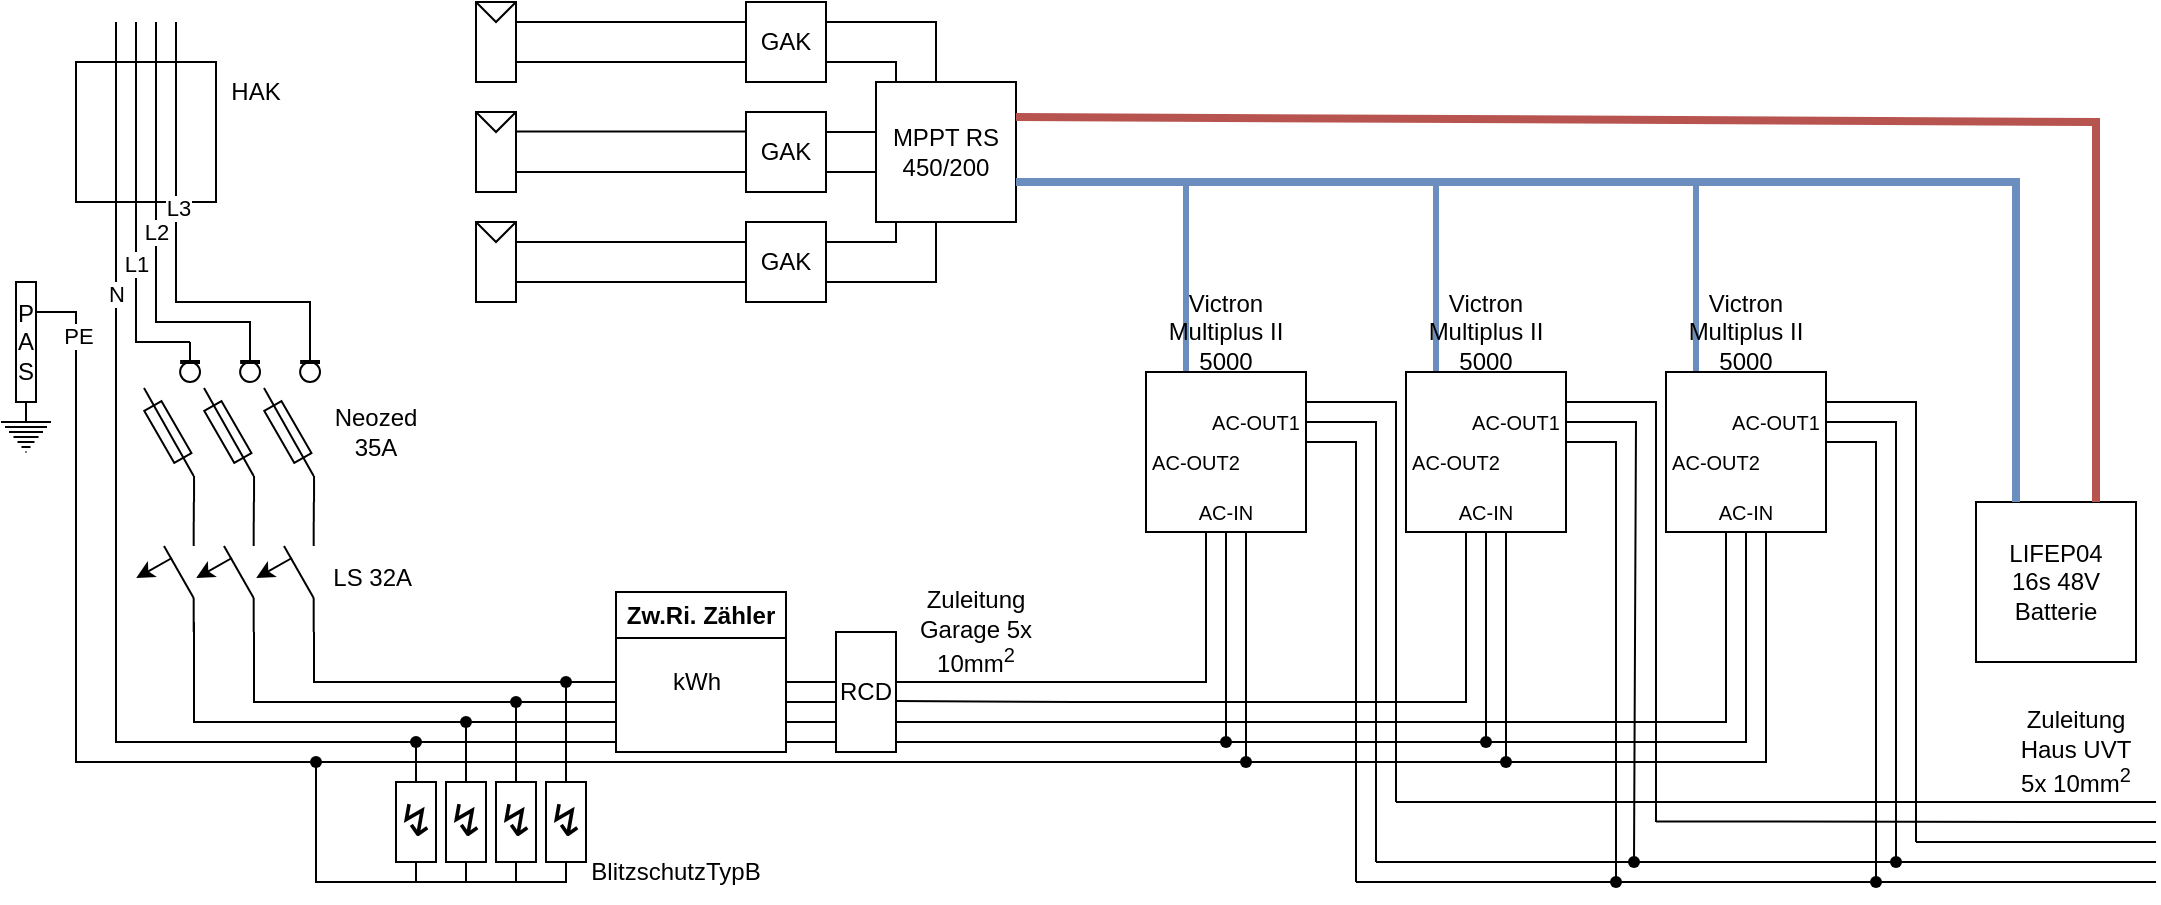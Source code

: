 <mxfile version="21.0.6" type="github">
  <diagram name="Page-1" id="16e2658f-23c8-b752-8be9-c03fbebb8bbe">
    <mxGraphModel dx="717" dy="385" grid="1" gridSize="10" guides="1" tooltips="1" connect="1" arrows="1" fold="1" page="1" pageScale="1" pageWidth="1169" pageHeight="827" background="none" math="0" shadow="0">
      <root>
        <mxCell id="0" />
        <mxCell id="1" parent="0" />
        <mxCell id="QuTBvmIOIHdLfjQirwNA-1" value="" style="whiteSpace=wrap;html=1;aspect=fixed;" vertex="1" parent="1">
          <mxGeometry x="40" y="40" width="70" height="70" as="geometry" />
        </mxCell>
        <mxCell id="QuTBvmIOIHdLfjQirwNA-2" value="" style="endArrow=none;html=1;rounded=0;" edge="1" parent="1">
          <mxGeometry width="50" height="50" relative="1" as="geometry">
            <mxPoint x="60" y="180" as="sourcePoint" />
            <mxPoint x="60" y="20" as="targetPoint" />
          </mxGeometry>
        </mxCell>
        <mxCell id="QuTBvmIOIHdLfjQirwNA-69" value="N" style="edgeLabel;html=1;align=center;verticalAlign=middle;resizable=0;points=[];" vertex="1" connectable="0" parent="QuTBvmIOIHdLfjQirwNA-2">
          <mxGeometry x="-0.696" relative="1" as="geometry">
            <mxPoint as="offset" />
          </mxGeometry>
        </mxCell>
        <mxCell id="QuTBvmIOIHdLfjQirwNA-3" value="" style="endArrow=none;html=1;rounded=0;" edge="1" parent="1">
          <mxGeometry width="50" height="50" relative="1" as="geometry">
            <mxPoint x="70" y="150" as="sourcePoint" />
            <mxPoint x="70" y="20" as="targetPoint" />
          </mxGeometry>
        </mxCell>
        <mxCell id="QuTBvmIOIHdLfjQirwNA-64" value="L1&lt;br&gt;" style="edgeLabel;html=1;align=center;verticalAlign=middle;resizable=0;points=[];" vertex="1" connectable="0" parent="QuTBvmIOIHdLfjQirwNA-3">
          <mxGeometry x="-0.851" relative="1" as="geometry">
            <mxPoint as="offset" />
          </mxGeometry>
        </mxCell>
        <mxCell id="QuTBvmIOIHdLfjQirwNA-4" value="" style="endArrow=none;html=1;rounded=0;" edge="1" parent="1">
          <mxGeometry width="50" height="50" relative="1" as="geometry">
            <mxPoint x="80" y="150" as="sourcePoint" />
            <mxPoint x="80" y="20" as="targetPoint" />
          </mxGeometry>
        </mxCell>
        <mxCell id="QuTBvmIOIHdLfjQirwNA-68" value="L2" style="edgeLabel;html=1;align=center;verticalAlign=middle;resizable=0;points=[];" vertex="1" connectable="0" parent="QuTBvmIOIHdLfjQirwNA-4">
          <mxGeometry x="-0.605" relative="1" as="geometry">
            <mxPoint as="offset" />
          </mxGeometry>
        </mxCell>
        <mxCell id="QuTBvmIOIHdLfjQirwNA-5" value="" style="endArrow=none;html=1;rounded=0;" edge="1" parent="1">
          <mxGeometry width="50" height="50" relative="1" as="geometry">
            <mxPoint x="90" y="150" as="sourcePoint" />
            <mxPoint x="90" y="20" as="targetPoint" />
          </mxGeometry>
        </mxCell>
        <mxCell id="QuTBvmIOIHdLfjQirwNA-67" value="L3" style="edgeLabel;html=1;align=center;verticalAlign=middle;resizable=0;points=[];" vertex="1" connectable="0" parent="QuTBvmIOIHdLfjQirwNA-5">
          <mxGeometry x="-0.426" y="-1" relative="1" as="geometry">
            <mxPoint as="offset" />
          </mxGeometry>
        </mxCell>
        <mxCell id="QuTBvmIOIHdLfjQirwNA-7" value="HAK" style="text;html=1;strokeColor=none;fillColor=none;align=center;verticalAlign=middle;whiteSpace=wrap;rounded=0;" vertex="1" parent="1">
          <mxGeometry x="100" y="40" width="60" height="30" as="geometry" />
        </mxCell>
        <mxCell id="QuTBvmIOIHdLfjQirwNA-46" value="" style="endArrow=none;html=1;rounded=0;" edge="1" parent="1">
          <mxGeometry width="50" height="50" relative="1" as="geometry">
            <mxPoint x="97" y="180" as="sourcePoint" />
            <mxPoint x="70" y="150" as="targetPoint" />
            <Array as="points">
              <mxPoint x="70" y="180" />
            </Array>
          </mxGeometry>
        </mxCell>
        <mxCell id="QuTBvmIOIHdLfjQirwNA-47" value="" style="endArrow=none;html=1;rounded=0;" edge="1" parent="1">
          <mxGeometry width="50" height="50" relative="1" as="geometry">
            <mxPoint x="127" y="180" as="sourcePoint" />
            <mxPoint x="80" y="150" as="targetPoint" />
            <Array as="points">
              <mxPoint x="127" y="170" />
              <mxPoint x="80" y="170" />
            </Array>
          </mxGeometry>
        </mxCell>
        <mxCell id="QuTBvmIOIHdLfjQirwNA-48" value="" style="endArrow=none;html=1;rounded=0;" edge="1" parent="1">
          <mxGeometry width="50" height="50" relative="1" as="geometry">
            <mxPoint x="157" y="190" as="sourcePoint" />
            <mxPoint x="90" y="150" as="targetPoint" />
            <Array as="points">
              <mxPoint x="157" y="160" />
              <mxPoint x="90" y="160" />
            </Array>
          </mxGeometry>
        </mxCell>
        <mxCell id="QuTBvmIOIHdLfjQirwNA-32" value="" style="endArrow=none;html=1;rounded=0;" edge="1" parent="1">
          <mxGeometry width="50" height="50" relative="1" as="geometry">
            <mxPoint x="127" y="180" as="sourcePoint" />
            <mxPoint x="127" y="190" as="targetPoint" />
          </mxGeometry>
        </mxCell>
        <mxCell id="QuTBvmIOIHdLfjQirwNA-22" value="" style="endArrow=none;html=1;rounded=0;" edge="1" parent="1">
          <mxGeometry width="50" height="50" relative="1" as="geometry">
            <mxPoint x="97" y="180" as="sourcePoint" />
            <mxPoint x="97" y="190" as="targetPoint" />
          </mxGeometry>
        </mxCell>
        <mxCell id="QuTBvmIOIHdLfjQirwNA-50" value="" style="group" vertex="1" connectable="0" parent="1">
          <mxGeometry x="74" y="190" width="28" height="70" as="geometry" />
        </mxCell>
        <mxCell id="QuTBvmIOIHdLfjQirwNA-20" value="" style="verticalLabelPosition=bottom;shadow=0;dashed=0;align=center;html=1;verticalAlign=top;strokeWidth=1;shape=ellipse;perimeter=ellipsePerimeter;container=0;" vertex="1" parent="QuTBvmIOIHdLfjQirwNA-50">
          <mxGeometry x="18.06" width="9.94" height="10" as="geometry" />
        </mxCell>
        <mxCell id="QuTBvmIOIHdLfjQirwNA-21" value="" style="endArrow=none;html=1;rounded=0;strokeWidth=2;" edge="1" parent="QuTBvmIOIHdLfjQirwNA-50">
          <mxGeometry width="50" height="50" relative="1" as="geometry">
            <mxPoint x="18.06" as="sourcePoint" />
            <mxPoint x="28" as="targetPoint" />
          </mxGeometry>
        </mxCell>
        <mxCell id="QuTBvmIOIHdLfjQirwNA-18" value="" style="endArrow=none;html=1;rounded=0;" edge="1" parent="QuTBvmIOIHdLfjQirwNA-50">
          <mxGeometry width="50" height="50" relative="1" as="geometry">
            <mxPoint x="25.018" y="70" as="sourcePoint" />
            <mxPoint x="25.018" y="57" as="targetPoint" />
          </mxGeometry>
        </mxCell>
        <mxCell id="QuTBvmIOIHdLfjQirwNA-11" value="" style="rounded=0;whiteSpace=wrap;html=1;container=0;rotation=-30;" vertex="1" parent="QuTBvmIOIHdLfjQirwNA-50">
          <mxGeometry x="6.958" y="20" width="9.94" height="30" as="geometry" />
        </mxCell>
        <mxCell id="QuTBvmIOIHdLfjQirwNA-16" value="" style="endArrow=none;html=1;rounded=0;" edge="1" parent="QuTBvmIOIHdLfjQirwNA-50">
          <mxGeometry width="50" height="50" relative="1" as="geometry">
            <mxPoint x="24.849" y="57" as="sourcePoint" />
            <mxPoint y="13" as="targetPoint" />
          </mxGeometry>
        </mxCell>
        <mxCell id="QuTBvmIOIHdLfjQirwNA-51" value="" style="group" vertex="1" connectable="0" parent="1">
          <mxGeometry x="104" y="190" width="28" height="70" as="geometry" />
        </mxCell>
        <mxCell id="QuTBvmIOIHdLfjQirwNA-52" value="" style="verticalLabelPosition=bottom;shadow=0;dashed=0;align=center;html=1;verticalAlign=top;strokeWidth=1;shape=ellipse;perimeter=ellipsePerimeter;container=0;" vertex="1" parent="QuTBvmIOIHdLfjQirwNA-51">
          <mxGeometry x="18.06" width="9.94" height="10" as="geometry" />
        </mxCell>
        <mxCell id="QuTBvmIOIHdLfjQirwNA-53" value="" style="endArrow=none;html=1;rounded=0;strokeWidth=2;" edge="1" parent="QuTBvmIOIHdLfjQirwNA-51">
          <mxGeometry width="50" height="50" relative="1" as="geometry">
            <mxPoint x="18.06" as="sourcePoint" />
            <mxPoint x="28" as="targetPoint" />
          </mxGeometry>
        </mxCell>
        <mxCell id="QuTBvmIOIHdLfjQirwNA-54" value="" style="endArrow=none;html=1;rounded=0;" edge="1" parent="QuTBvmIOIHdLfjQirwNA-51">
          <mxGeometry width="50" height="50" relative="1" as="geometry">
            <mxPoint x="25.018" y="70" as="sourcePoint" />
            <mxPoint x="25.018" y="57" as="targetPoint" />
          </mxGeometry>
        </mxCell>
        <mxCell id="QuTBvmIOIHdLfjQirwNA-55" value="" style="rounded=0;whiteSpace=wrap;html=1;container=0;rotation=-30;" vertex="1" parent="QuTBvmIOIHdLfjQirwNA-51">
          <mxGeometry x="6.958" y="20" width="9.94" height="30" as="geometry" />
        </mxCell>
        <mxCell id="QuTBvmIOIHdLfjQirwNA-56" value="" style="endArrow=none;html=1;rounded=0;" edge="1" parent="QuTBvmIOIHdLfjQirwNA-51">
          <mxGeometry width="50" height="50" relative="1" as="geometry">
            <mxPoint x="24.849" y="57" as="sourcePoint" />
            <mxPoint y="13" as="targetPoint" />
          </mxGeometry>
        </mxCell>
        <mxCell id="QuTBvmIOIHdLfjQirwNA-57" value="" style="group" vertex="1" connectable="0" parent="1">
          <mxGeometry x="134" y="190" width="28" height="70" as="geometry" />
        </mxCell>
        <mxCell id="QuTBvmIOIHdLfjQirwNA-58" value="" style="verticalLabelPosition=bottom;shadow=0;dashed=0;align=center;html=1;verticalAlign=top;strokeWidth=1;shape=ellipse;perimeter=ellipsePerimeter;container=0;" vertex="1" parent="QuTBvmIOIHdLfjQirwNA-57">
          <mxGeometry x="18.06" width="9.94" height="10" as="geometry" />
        </mxCell>
        <mxCell id="QuTBvmIOIHdLfjQirwNA-59" value="" style="endArrow=none;html=1;rounded=0;strokeWidth=2;" edge="1" parent="QuTBvmIOIHdLfjQirwNA-57">
          <mxGeometry width="50" height="50" relative="1" as="geometry">
            <mxPoint x="18.06" as="sourcePoint" />
            <mxPoint x="28" as="targetPoint" />
          </mxGeometry>
        </mxCell>
        <mxCell id="QuTBvmIOIHdLfjQirwNA-60" value="" style="endArrow=none;html=1;rounded=0;" edge="1" parent="QuTBvmIOIHdLfjQirwNA-57">
          <mxGeometry width="50" height="50" relative="1" as="geometry">
            <mxPoint x="25.018" y="70" as="sourcePoint" />
            <mxPoint x="25.018" y="57" as="targetPoint" />
          </mxGeometry>
        </mxCell>
        <mxCell id="QuTBvmIOIHdLfjQirwNA-61" value="" style="rounded=0;whiteSpace=wrap;html=1;container=0;rotation=-30;" vertex="1" parent="QuTBvmIOIHdLfjQirwNA-57">
          <mxGeometry x="6.958" y="20" width="9.94" height="30" as="geometry" />
        </mxCell>
        <mxCell id="QuTBvmIOIHdLfjQirwNA-62" value="" style="endArrow=none;html=1;rounded=0;" edge="1" parent="QuTBvmIOIHdLfjQirwNA-57">
          <mxGeometry width="50" height="50" relative="1" as="geometry">
            <mxPoint x="24.849" y="57" as="sourcePoint" />
            <mxPoint y="13" as="targetPoint" />
          </mxGeometry>
        </mxCell>
        <mxCell id="QuTBvmIOIHdLfjQirwNA-63" value="Neozed 35A" style="text;html=1;strokeColor=none;fillColor=none;align=center;verticalAlign=middle;whiteSpace=wrap;rounded=0;" vertex="1" parent="1">
          <mxGeometry x="160" y="210" width="60" height="30" as="geometry" />
        </mxCell>
        <mxCell id="QuTBvmIOIHdLfjQirwNA-75" value="" style="group" vertex="1" connectable="0" parent="1">
          <mxGeometry x="67" y="270" width="32" height="55" as="geometry" />
        </mxCell>
        <mxCell id="QuTBvmIOIHdLfjQirwNA-72" value="" style="group;rotation=-30;" vertex="1" connectable="0" parent="QuTBvmIOIHdLfjQirwNA-75">
          <mxGeometry x="6.099" y="15" width="25.742" height="30" as="geometry" />
        </mxCell>
        <mxCell id="QuTBvmIOIHdLfjQirwNA-137" value="" style="group" vertex="1" connectable="0" parent="QuTBvmIOIHdLfjQirwNA-72">
          <mxGeometry x="-2.97" y="-3" width="28.712" height="26" as="geometry" />
        </mxCell>
        <mxCell id="QuTBvmIOIHdLfjQirwNA-70" value="" style="endArrow=none;html=1;rounded=0;" edge="1" parent="QuTBvmIOIHdLfjQirwNA-137">
          <mxGeometry width="50" height="50" relative="1" as="geometry">
            <mxPoint x="28.712" y="26" as="sourcePoint" />
            <mxPoint x="13.861" as="targetPoint" />
          </mxGeometry>
        </mxCell>
        <mxCell id="QuTBvmIOIHdLfjQirwNA-71" value="" style="endArrow=classic;html=1;rounded=0;" edge="1" parent="QuTBvmIOIHdLfjQirwNA-137">
          <mxGeometry width="50" height="50" relative="1" as="geometry">
            <mxPoint x="17.822" y="6" as="sourcePoint" />
            <mxPoint y="16" as="targetPoint" />
          </mxGeometry>
        </mxCell>
        <mxCell id="QuTBvmIOIHdLfjQirwNA-73" value="" style="endArrow=none;html=1;rounded=0;" edge="1" parent="QuTBvmIOIHdLfjQirwNA-75">
          <mxGeometry width="50" height="50" relative="1" as="geometry">
            <mxPoint x="31.841" y="38" as="sourcePoint" />
            <mxPoint x="31.841" y="55" as="targetPoint" />
          </mxGeometry>
        </mxCell>
        <mxCell id="QuTBvmIOIHdLfjQirwNA-74" value="" style="endArrow=none;html=1;rounded=0;" edge="1" parent="QuTBvmIOIHdLfjQirwNA-75">
          <mxGeometry width="50" height="50" relative="1" as="geometry">
            <mxPoint x="31.841" y="12" as="sourcePoint" />
            <mxPoint x="31.841" as="targetPoint" />
          </mxGeometry>
        </mxCell>
        <mxCell id="QuTBvmIOIHdLfjQirwNA-76" value="" style="endArrow=none;html=1;rounded=0;" edge="1" parent="1">
          <mxGeometry width="50" height="50" relative="1" as="geometry">
            <mxPoint x="98.9" y="270" as="sourcePoint" />
            <mxPoint x="98.9" y="260" as="targetPoint" />
          </mxGeometry>
        </mxCell>
        <mxCell id="QuTBvmIOIHdLfjQirwNA-77" value="" style="group" vertex="1" connectable="0" parent="1">
          <mxGeometry x="97" y="270" width="32" height="55" as="geometry" />
        </mxCell>
        <mxCell id="QuTBvmIOIHdLfjQirwNA-78" value="" style="group;rotation=-30;" vertex="1" connectable="0" parent="QuTBvmIOIHdLfjQirwNA-77">
          <mxGeometry x="6.099" y="15" width="19.802" height="30" as="geometry" />
        </mxCell>
        <mxCell id="QuTBvmIOIHdLfjQirwNA-79" value="" style="endArrow=none;html=1;rounded=0;" edge="1" parent="QuTBvmIOIHdLfjQirwNA-78">
          <mxGeometry width="50" height="50" relative="1" as="geometry">
            <mxPoint x="25.742" y="23" as="sourcePoint" />
            <mxPoint x="10.891" y="-3" as="targetPoint" />
          </mxGeometry>
        </mxCell>
        <mxCell id="QuTBvmIOIHdLfjQirwNA-80" value="" style="endArrow=classic;html=1;rounded=0;" edge="1" parent="QuTBvmIOIHdLfjQirwNA-78">
          <mxGeometry width="50" height="50" relative="1" as="geometry">
            <mxPoint x="14.851" y="3" as="sourcePoint" />
            <mxPoint x="-2.97" y="13" as="targetPoint" />
          </mxGeometry>
        </mxCell>
        <mxCell id="QuTBvmIOIHdLfjQirwNA-81" value="" style="endArrow=none;html=1;rounded=0;" edge="1" parent="QuTBvmIOIHdLfjQirwNA-77">
          <mxGeometry width="50" height="50" relative="1" as="geometry">
            <mxPoint x="31.841" y="38" as="sourcePoint" />
            <mxPoint x="31.841" y="55" as="targetPoint" />
          </mxGeometry>
        </mxCell>
        <mxCell id="QuTBvmIOIHdLfjQirwNA-82" value="" style="endArrow=none;html=1;rounded=0;" edge="1" parent="QuTBvmIOIHdLfjQirwNA-77">
          <mxGeometry width="50" height="50" relative="1" as="geometry">
            <mxPoint x="31.841" y="12" as="sourcePoint" />
            <mxPoint x="31.841" as="targetPoint" />
          </mxGeometry>
        </mxCell>
        <mxCell id="QuTBvmIOIHdLfjQirwNA-89" value="" style="endArrow=none;html=1;rounded=0;" edge="1" parent="1">
          <mxGeometry width="50" height="50" relative="1" as="geometry">
            <mxPoint x="158.9" y="270" as="sourcePoint" />
            <mxPoint x="158.9" y="260" as="targetPoint" />
          </mxGeometry>
        </mxCell>
        <mxCell id="QuTBvmIOIHdLfjQirwNA-90" value="" style="endArrow=none;html=1;rounded=0;" edge="1" parent="1">
          <mxGeometry width="50" height="50" relative="1" as="geometry">
            <mxPoint x="128.9" y="270" as="sourcePoint" />
            <mxPoint x="128.9" y="260" as="targetPoint" />
          </mxGeometry>
        </mxCell>
        <mxCell id="QuTBvmIOIHdLfjQirwNA-91" value="" style="endArrow=none;html=1;rounded=0;" edge="1" parent="1">
          <mxGeometry width="50" height="50" relative="1" as="geometry">
            <mxPoint x="60" y="320" as="sourcePoint" />
            <mxPoint x="60" y="180" as="targetPoint" />
          </mxGeometry>
        </mxCell>
        <mxCell id="QuTBvmIOIHdLfjQirwNA-92" value="P A S" style="rounded=0;whiteSpace=wrap;html=1;" vertex="1" parent="1">
          <mxGeometry x="10" y="150" width="10" height="60" as="geometry" />
        </mxCell>
        <mxCell id="QuTBvmIOIHdLfjQirwNA-97" value="" style="pointerEvents=1;verticalLabelPosition=bottom;shadow=0;dashed=0;align=center;html=1;verticalAlign=top;shape=mxgraph.electrical.signal_sources.protective_earth;" vertex="1" parent="1">
          <mxGeometry x="2.5" y="215" width="25" height="20" as="geometry" />
        </mxCell>
        <mxCell id="QuTBvmIOIHdLfjQirwNA-98" value="" style="endArrow=none;html=1;rounded=0;exitX=0.5;exitY=0;exitDx=0;exitDy=0;exitPerimeter=0;entryX=0.5;entryY=1;entryDx=0;entryDy=0;" edge="1" parent="1" source="QuTBvmIOIHdLfjQirwNA-97" target="QuTBvmIOIHdLfjQirwNA-92">
          <mxGeometry width="50" height="50" relative="1" as="geometry">
            <mxPoint x="160" y="240" as="sourcePoint" />
            <mxPoint x="210" y="190" as="targetPoint" />
          </mxGeometry>
        </mxCell>
        <mxCell id="QuTBvmIOIHdLfjQirwNA-99" value="" style="endArrow=none;html=1;rounded=0;entryX=1;entryY=0.25;entryDx=0;entryDy=0;" edge="1" parent="1" target="QuTBvmIOIHdLfjQirwNA-92">
          <mxGeometry width="50" height="50" relative="1" as="geometry">
            <mxPoint x="40" y="320" as="sourcePoint" />
            <mxPoint x="210" y="190" as="targetPoint" />
            <Array as="points">
              <mxPoint x="40" y="165" />
            </Array>
          </mxGeometry>
        </mxCell>
        <mxCell id="QuTBvmIOIHdLfjQirwNA-100" value="PE" style="edgeLabel;html=1;align=center;verticalAlign=middle;resizable=0;points=[];" vertex="1" connectable="0" parent="QuTBvmIOIHdLfjQirwNA-99">
          <mxGeometry x="0.642" y="-1" relative="1" as="geometry">
            <mxPoint as="offset" />
          </mxGeometry>
        </mxCell>
        <mxCell id="QuTBvmIOIHdLfjQirwNA-101" value="" style="endArrow=none;html=1;rounded=0;" edge="1" parent="1">
          <mxGeometry width="50" height="50" relative="1" as="geometry">
            <mxPoint x="200" y="350" as="sourcePoint" />
            <mxPoint x="159" y="325" as="targetPoint" />
            <Array as="points">
              <mxPoint x="159" y="350" />
            </Array>
          </mxGeometry>
        </mxCell>
        <mxCell id="QuTBvmIOIHdLfjQirwNA-102" value="" style="endArrow=none;html=1;rounded=0;" edge="1" parent="1">
          <mxGeometry width="50" height="50" relative="1" as="geometry">
            <mxPoint x="200" y="360" as="sourcePoint" />
            <mxPoint x="129" y="325" as="targetPoint" />
            <Array as="points">
              <mxPoint x="129" y="360" />
            </Array>
          </mxGeometry>
        </mxCell>
        <mxCell id="QuTBvmIOIHdLfjQirwNA-103" value="" style="endArrow=none;html=1;rounded=0;" edge="1" parent="1">
          <mxGeometry width="50" height="50" relative="1" as="geometry">
            <mxPoint x="200" y="370" as="sourcePoint" />
            <mxPoint x="99" y="320" as="targetPoint" />
            <Array as="points">
              <mxPoint x="99" y="370" />
            </Array>
          </mxGeometry>
        </mxCell>
        <mxCell id="QuTBvmIOIHdLfjQirwNA-104" value="" style="endArrow=none;html=1;rounded=0;" edge="1" parent="1">
          <mxGeometry width="50" height="50" relative="1" as="geometry">
            <mxPoint x="200" y="380" as="sourcePoint" />
            <mxPoint x="60" y="320" as="targetPoint" />
            <Array as="points">
              <mxPoint x="60" y="380" />
            </Array>
          </mxGeometry>
        </mxCell>
        <mxCell id="QuTBvmIOIHdLfjQirwNA-105" value="" style="endArrow=none;html=1;rounded=0;" edge="1" parent="1">
          <mxGeometry width="50" height="50" relative="1" as="geometry">
            <mxPoint x="540" y="390" as="sourcePoint" />
            <mxPoint x="40" y="320" as="targetPoint" />
            <Array as="points">
              <mxPoint x="40" y="390" />
            </Array>
          </mxGeometry>
        </mxCell>
        <mxCell id="QuTBvmIOIHdLfjQirwNA-106" value="&lt;font style=&quot;font-size: 22px;&quot;&gt;↯&lt;/font&gt;" style="rounded=0;whiteSpace=wrap;html=1;" vertex="1" parent="1">
          <mxGeometry x="200" y="400" width="20" height="40" as="geometry" />
        </mxCell>
        <mxCell id="QuTBvmIOIHdLfjQirwNA-107" value="&lt;font style=&quot;font-size: 22px;&quot;&gt;↯&lt;/font&gt;" style="rounded=0;whiteSpace=wrap;html=1;" vertex="1" parent="1">
          <mxGeometry x="225" y="400" width="20" height="40" as="geometry" />
        </mxCell>
        <mxCell id="QuTBvmIOIHdLfjQirwNA-108" value="&lt;font style=&quot;font-size: 22px;&quot;&gt;↯&lt;/font&gt;" style="rounded=0;whiteSpace=wrap;html=1;" vertex="1" parent="1">
          <mxGeometry x="250" y="400" width="20" height="40" as="geometry" />
        </mxCell>
        <mxCell id="QuTBvmIOIHdLfjQirwNA-109" value="&lt;font style=&quot;font-size: 22px;&quot;&gt;↯&lt;/font&gt;" style="rounded=0;whiteSpace=wrap;html=1;" vertex="1" parent="1">
          <mxGeometry x="275" y="400" width="20" height="40" as="geometry" />
        </mxCell>
        <mxCell id="QuTBvmIOIHdLfjQirwNA-110" value="" style="endArrow=none;html=1;rounded=0;exitDx=0;exitDy=0;startArrow=none;" edge="1" parent="1" source="QuTBvmIOIHdLfjQirwNA-111">
          <mxGeometry width="50" height="50" relative="1" as="geometry">
            <mxPoint x="160" y="360" as="sourcePoint" />
            <mxPoint x="200" y="380" as="targetPoint" />
            <Array as="points" />
          </mxGeometry>
        </mxCell>
        <mxCell id="QuTBvmIOIHdLfjQirwNA-112" value="" style="endArrow=none;html=1;rounded=0;exitX=0.5;exitY=0;exitDx=0;exitDy=0;" edge="1" parent="1" source="QuTBvmIOIHdLfjQirwNA-106" target="QuTBvmIOIHdLfjQirwNA-111">
          <mxGeometry width="50" height="50" relative="1" as="geometry">
            <mxPoint x="210" y="400" as="sourcePoint" />
            <mxPoint x="200" y="380" as="targetPoint" />
            <Array as="points">
              <mxPoint x="210" y="380" />
            </Array>
          </mxGeometry>
        </mxCell>
        <mxCell id="QuTBvmIOIHdLfjQirwNA-111" value="" style="shape=waypoint;sketch=0;fillStyle=solid;size=6;pointerEvents=1;points=[];fillColor=none;resizable=0;rotatable=0;perimeter=centerPerimeter;snapToPoint=1;" vertex="1" parent="1">
          <mxGeometry x="200" y="370" width="20" height="20" as="geometry" />
        </mxCell>
        <mxCell id="QuTBvmIOIHdLfjQirwNA-113" value="" style="shape=waypoint;sketch=0;fillStyle=solid;size=6;pointerEvents=1;points=[];fillColor=none;resizable=0;rotatable=0;perimeter=centerPerimeter;snapToPoint=1;" vertex="1" parent="1">
          <mxGeometry x="225" y="360" width="20" height="20" as="geometry" />
        </mxCell>
        <mxCell id="QuTBvmIOIHdLfjQirwNA-114" value="" style="shape=waypoint;sketch=0;fillStyle=solid;size=6;pointerEvents=1;points=[];fillColor=none;resizable=0;rotatable=0;perimeter=centerPerimeter;snapToPoint=1;" vertex="1" parent="1">
          <mxGeometry x="250" y="350" width="20" height="20" as="geometry" />
        </mxCell>
        <mxCell id="QuTBvmIOIHdLfjQirwNA-115" value="" style="shape=waypoint;sketch=0;fillStyle=solid;size=6;pointerEvents=1;points=[];fillColor=none;resizable=0;rotatable=0;perimeter=centerPerimeter;snapToPoint=1;" vertex="1" parent="1">
          <mxGeometry x="275" y="340" width="20" height="20" as="geometry" />
        </mxCell>
        <mxCell id="QuTBvmIOIHdLfjQirwNA-116" value="" style="endArrow=none;html=1;rounded=0;entryX=0.25;entryY=0.5;entryDx=0;entryDy=0;entryPerimeter=0;" edge="1" parent="1" target="QuTBvmIOIHdLfjQirwNA-115">
          <mxGeometry width="50" height="50" relative="1" as="geometry">
            <mxPoint x="200" y="350" as="sourcePoint" />
            <mxPoint x="210" y="310" as="targetPoint" />
          </mxGeometry>
        </mxCell>
        <mxCell id="QuTBvmIOIHdLfjQirwNA-117" value="" style="endArrow=none;html=1;rounded=0;entryX=0.5;entryY=0;entryDx=0;entryDy=0;" edge="1" parent="1" source="QuTBvmIOIHdLfjQirwNA-115" target="QuTBvmIOIHdLfjQirwNA-109">
          <mxGeometry width="50" height="50" relative="1" as="geometry">
            <mxPoint x="160" y="360" as="sourcePoint" />
            <mxPoint x="210" y="310" as="targetPoint" />
          </mxGeometry>
        </mxCell>
        <mxCell id="QuTBvmIOIHdLfjQirwNA-118" value="" style="endArrow=none;html=1;rounded=0;entryX=0.5;entryY=0;entryDx=0;entryDy=0;" edge="1" parent="1" source="QuTBvmIOIHdLfjQirwNA-113" target="QuTBvmIOIHdLfjQirwNA-107">
          <mxGeometry width="50" height="50" relative="1" as="geometry">
            <mxPoint x="160" y="360" as="sourcePoint" />
            <mxPoint x="210" y="310" as="targetPoint" />
          </mxGeometry>
        </mxCell>
        <mxCell id="QuTBvmIOIHdLfjQirwNA-119" value="" style="endArrow=none;html=1;rounded=0;" edge="1" parent="1" target="QuTBvmIOIHdLfjQirwNA-113">
          <mxGeometry width="50" height="50" relative="1" as="geometry">
            <mxPoint x="200" y="370" as="sourcePoint" />
            <mxPoint x="210" y="310" as="targetPoint" />
          </mxGeometry>
        </mxCell>
        <mxCell id="QuTBvmIOIHdLfjQirwNA-120" value="" style="endArrow=none;html=1;rounded=0;" edge="1" parent="1" target="QuTBvmIOIHdLfjQirwNA-114">
          <mxGeometry width="50" height="50" relative="1" as="geometry">
            <mxPoint x="200" y="360" as="sourcePoint" />
            <mxPoint x="210" y="310" as="targetPoint" />
          </mxGeometry>
        </mxCell>
        <mxCell id="QuTBvmIOIHdLfjQirwNA-121" value="" style="endArrow=none;html=1;rounded=0;entryX=0.5;entryY=0;entryDx=0;entryDy=0;exitX=0.55;exitY=0.617;exitDx=0;exitDy=0;exitPerimeter=0;" edge="1" parent="1" source="QuTBvmIOIHdLfjQirwNA-114" target="QuTBvmIOIHdLfjQirwNA-108">
          <mxGeometry width="50" height="50" relative="1" as="geometry">
            <mxPoint x="160" y="360" as="sourcePoint" />
            <mxPoint x="210" y="310" as="targetPoint" />
          </mxGeometry>
        </mxCell>
        <mxCell id="QuTBvmIOIHdLfjQirwNA-122" value="" style="endArrow=none;html=1;rounded=0;entryX=0.5;entryY=1;entryDx=0;entryDy=0;startArrow=none;" edge="1" parent="1" source="QuTBvmIOIHdLfjQirwNA-132" target="QuTBvmIOIHdLfjQirwNA-109">
          <mxGeometry width="50" height="50" relative="1" as="geometry">
            <mxPoint x="160" y="390" as="sourcePoint" />
            <mxPoint x="160" y="450" as="targetPoint" />
            <Array as="points">
              <mxPoint x="160" y="450" />
              <mxPoint x="285" y="450" />
            </Array>
          </mxGeometry>
        </mxCell>
        <mxCell id="QuTBvmIOIHdLfjQirwNA-123" value="" style="endArrow=none;html=1;rounded=0;entryX=0.5;entryY=1;entryDx=0;entryDy=0;" edge="1" parent="1" target="QuTBvmIOIHdLfjQirwNA-108">
          <mxGeometry width="50" height="50" relative="1" as="geometry">
            <mxPoint x="260" y="450" as="sourcePoint" />
            <mxPoint x="210" y="360" as="targetPoint" />
          </mxGeometry>
        </mxCell>
        <mxCell id="QuTBvmIOIHdLfjQirwNA-124" value="" style="endArrow=none;html=1;rounded=0;entryX=0.5;entryY=1;entryDx=0;entryDy=0;" edge="1" parent="1" target="QuTBvmIOIHdLfjQirwNA-107">
          <mxGeometry width="50" height="50" relative="1" as="geometry">
            <mxPoint x="235" y="450" as="sourcePoint" />
            <mxPoint x="210" y="360" as="targetPoint" />
          </mxGeometry>
        </mxCell>
        <mxCell id="QuTBvmIOIHdLfjQirwNA-125" value="" style="endArrow=none;html=1;rounded=0;entryX=0.5;entryY=1;entryDx=0;entryDy=0;" edge="1" parent="1" target="QuTBvmIOIHdLfjQirwNA-106">
          <mxGeometry width="50" height="50" relative="1" as="geometry">
            <mxPoint x="210" y="450" as="sourcePoint" />
            <mxPoint x="210" y="360" as="targetPoint" />
          </mxGeometry>
        </mxCell>
        <mxCell id="QuTBvmIOIHdLfjQirwNA-127" value="Zw.Ri. Zähler" style="swimlane;whiteSpace=wrap;html=1;" vertex="1" parent="1">
          <mxGeometry x="310" y="305" width="85" height="80" as="geometry">
            <mxRectangle x="310" y="305" width="110" height="30" as="alternateBounds" />
          </mxGeometry>
        </mxCell>
        <mxCell id="QuTBvmIOIHdLfjQirwNA-128" value="" style="endArrow=none;html=1;rounded=0;" edge="1" parent="1">
          <mxGeometry width="50" height="50" relative="1" as="geometry">
            <mxPoint x="285" y="350" as="sourcePoint" />
            <mxPoint x="310" y="350" as="targetPoint" />
          </mxGeometry>
        </mxCell>
        <mxCell id="QuTBvmIOIHdLfjQirwNA-129" value="" style="endArrow=none;html=1;rounded=0;" edge="1" parent="1">
          <mxGeometry width="50" height="50" relative="1" as="geometry">
            <mxPoint x="310" y="360" as="sourcePoint" />
            <mxPoint x="260" y="360" as="targetPoint" />
          </mxGeometry>
        </mxCell>
        <mxCell id="QuTBvmIOIHdLfjQirwNA-130" value="" style="endArrow=none;html=1;rounded=0;" edge="1" parent="1" source="QuTBvmIOIHdLfjQirwNA-113">
          <mxGeometry width="50" height="50" relative="1" as="geometry">
            <mxPoint x="160" y="340" as="sourcePoint" />
            <mxPoint x="310" y="370" as="targetPoint" />
          </mxGeometry>
        </mxCell>
        <mxCell id="QuTBvmIOIHdLfjQirwNA-131" value="" style="endArrow=none;html=1;rounded=0;exitX=0.4;exitY=0.517;exitDx=0;exitDy=0;exitPerimeter=0;" edge="1" parent="1" source="QuTBvmIOIHdLfjQirwNA-111">
          <mxGeometry width="50" height="50" relative="1" as="geometry">
            <mxPoint x="160" y="350" as="sourcePoint" />
            <mxPoint x="310" y="380" as="targetPoint" />
          </mxGeometry>
        </mxCell>
        <mxCell id="QuTBvmIOIHdLfjQirwNA-133" value="" style="endArrow=none;html=1;rounded=0;entryDx=0;entryDy=0;" edge="1" parent="1" target="QuTBvmIOIHdLfjQirwNA-132">
          <mxGeometry width="50" height="50" relative="1" as="geometry">
            <mxPoint x="160" y="390" as="sourcePoint" />
            <mxPoint x="285" y="440" as="targetPoint" />
            <Array as="points" />
          </mxGeometry>
        </mxCell>
        <mxCell id="QuTBvmIOIHdLfjQirwNA-132" value="" style="shape=waypoint;sketch=0;fillStyle=solid;size=6;pointerEvents=1;points=[];fillColor=none;resizable=0;rotatable=0;perimeter=centerPerimeter;snapToPoint=1;" vertex="1" parent="1">
          <mxGeometry x="150" y="380" width="20" height="20" as="geometry" />
        </mxCell>
        <mxCell id="QuTBvmIOIHdLfjQirwNA-134" value="BlitzschutzTypB" style="text;html=1;strokeColor=none;fillColor=none;align=center;verticalAlign=middle;whiteSpace=wrap;rounded=0;" vertex="1" parent="1">
          <mxGeometry x="310" y="430" width="60" height="30" as="geometry" />
        </mxCell>
        <mxCell id="QuTBvmIOIHdLfjQirwNA-135" value="kWh" style="text;html=1;align=center;verticalAlign=middle;resizable=0;points=[];autosize=1;strokeColor=none;fillColor=none;" vertex="1" parent="1">
          <mxGeometry x="325" y="335" width="50" height="30" as="geometry" />
        </mxCell>
        <mxCell id="QuTBvmIOIHdLfjQirwNA-136" value="LS 32A&amp;nbsp;" style="text;html=1;strokeColor=none;fillColor=none;align=center;verticalAlign=middle;whiteSpace=wrap;rounded=0;" vertex="1" parent="1">
          <mxGeometry x="160" y="282.5" width="60" height="30" as="geometry" />
        </mxCell>
        <mxCell id="QuTBvmIOIHdLfjQirwNA-138" value="" style="group" vertex="1" connectable="0" parent="1">
          <mxGeometry x="127" y="270" width="32" height="55" as="geometry" />
        </mxCell>
        <mxCell id="QuTBvmIOIHdLfjQirwNA-139" value="" style="group;rotation=-30;" vertex="1" connectable="0" parent="QuTBvmIOIHdLfjQirwNA-138">
          <mxGeometry x="6.099" y="15" width="19.802" height="30" as="geometry" />
        </mxCell>
        <mxCell id="QuTBvmIOIHdLfjQirwNA-140" value="" style="endArrow=none;html=1;rounded=0;" edge="1" parent="QuTBvmIOIHdLfjQirwNA-139">
          <mxGeometry width="50" height="50" relative="1" as="geometry">
            <mxPoint x="25.742" y="23" as="sourcePoint" />
            <mxPoint x="10.891" y="-3" as="targetPoint" />
          </mxGeometry>
        </mxCell>
        <mxCell id="QuTBvmIOIHdLfjQirwNA-141" value="" style="endArrow=classic;html=1;rounded=0;" edge="1" parent="QuTBvmIOIHdLfjQirwNA-139">
          <mxGeometry width="50" height="50" relative="1" as="geometry">
            <mxPoint x="14.851" y="3" as="sourcePoint" />
            <mxPoint x="-2.97" y="13" as="targetPoint" />
          </mxGeometry>
        </mxCell>
        <mxCell id="QuTBvmIOIHdLfjQirwNA-142" value="" style="endArrow=none;html=1;rounded=0;" edge="1" parent="QuTBvmIOIHdLfjQirwNA-138">
          <mxGeometry width="50" height="50" relative="1" as="geometry">
            <mxPoint x="31.841" y="38" as="sourcePoint" />
            <mxPoint x="31.841" y="55" as="targetPoint" />
          </mxGeometry>
        </mxCell>
        <mxCell id="QuTBvmIOIHdLfjQirwNA-143" value="" style="endArrow=none;html=1;rounded=0;" edge="1" parent="QuTBvmIOIHdLfjQirwNA-138">
          <mxGeometry width="50" height="50" relative="1" as="geometry">
            <mxPoint x="31.841" y="12" as="sourcePoint" />
            <mxPoint x="31.841" as="targetPoint" />
          </mxGeometry>
        </mxCell>
        <mxCell id="QuTBvmIOIHdLfjQirwNA-145" value="RCD" style="rounded=0;whiteSpace=wrap;html=1;" vertex="1" parent="1">
          <mxGeometry x="420" y="325" width="30" height="60" as="geometry" />
        </mxCell>
        <mxCell id="QuTBvmIOIHdLfjQirwNA-147" value="" style="endArrow=none;html=1;rounded=0;" edge="1" parent="1">
          <mxGeometry width="50" height="50" relative="1" as="geometry">
            <mxPoint x="395" y="350" as="sourcePoint" />
            <mxPoint x="420" y="350" as="targetPoint" />
          </mxGeometry>
        </mxCell>
        <mxCell id="QuTBvmIOIHdLfjQirwNA-148" value="" style="endArrow=none;html=1;rounded=0;" edge="1" parent="1">
          <mxGeometry width="50" height="50" relative="1" as="geometry">
            <mxPoint x="395" y="360" as="sourcePoint" />
            <mxPoint x="420" y="360" as="targetPoint" />
          </mxGeometry>
        </mxCell>
        <mxCell id="QuTBvmIOIHdLfjQirwNA-149" value="" style="endArrow=none;html=1;rounded=0;" edge="1" parent="1">
          <mxGeometry width="50" height="50" relative="1" as="geometry">
            <mxPoint x="395" y="370" as="sourcePoint" />
            <mxPoint x="420" y="370" as="targetPoint" />
          </mxGeometry>
        </mxCell>
        <mxCell id="QuTBvmIOIHdLfjQirwNA-150" value="" style="endArrow=none;html=1;rounded=0;" edge="1" parent="1">
          <mxGeometry width="50" height="50" relative="1" as="geometry">
            <mxPoint x="395" y="380" as="sourcePoint" />
            <mxPoint x="420" y="380" as="targetPoint" />
          </mxGeometry>
        </mxCell>
        <mxCell id="QuTBvmIOIHdLfjQirwNA-152" value="" style="endArrow=none;html=1;rounded=0;" edge="1" parent="1">
          <mxGeometry width="50" height="50" relative="1" as="geometry">
            <mxPoint x="450" y="380" as="sourcePoint" />
            <mxPoint x="540" y="380" as="targetPoint" />
          </mxGeometry>
        </mxCell>
        <mxCell id="QuTBvmIOIHdLfjQirwNA-153" value="" style="endArrow=none;html=1;rounded=0;" edge="1" parent="1">
          <mxGeometry width="50" height="50" relative="1" as="geometry">
            <mxPoint x="450" y="370" as="sourcePoint" />
            <mxPoint x="540" y="370" as="targetPoint" />
          </mxGeometry>
        </mxCell>
        <mxCell id="QuTBvmIOIHdLfjQirwNA-154" value="" style="endArrow=none;html=1;rounded=0;" edge="1" parent="1">
          <mxGeometry width="50" height="50" relative="1" as="geometry">
            <mxPoint x="450" y="359.5" as="sourcePoint" />
            <mxPoint x="540" y="360" as="targetPoint" />
          </mxGeometry>
        </mxCell>
        <mxCell id="QuTBvmIOIHdLfjQirwNA-155" value="" style="endArrow=none;html=1;rounded=0;" edge="1" parent="1">
          <mxGeometry width="50" height="50" relative="1" as="geometry">
            <mxPoint x="450" y="350" as="sourcePoint" />
            <mxPoint x="540" y="350" as="targetPoint" />
          </mxGeometry>
        </mxCell>
        <mxCell id="QuTBvmIOIHdLfjQirwNA-156" value="Zuleitung Garage 5x 10mm&lt;sup&gt;2&lt;/sup&gt;" style="text;html=1;strokeColor=none;fillColor=none;align=center;verticalAlign=middle;whiteSpace=wrap;rounded=0;" vertex="1" parent="1">
          <mxGeometry x="460" y="310" width="60" height="30" as="geometry" />
        </mxCell>
        <mxCell id="QuTBvmIOIHdLfjQirwNA-209" value="" style="endArrow=none;html=1;rounded=0;" edge="1" parent="1">
          <mxGeometry width="50" height="50" relative="1" as="geometry">
            <mxPoint x="540" y="350" as="sourcePoint" />
            <mxPoint x="595" y="350" as="targetPoint" />
            <Array as="points" />
          </mxGeometry>
        </mxCell>
        <mxCell id="QuTBvmIOIHdLfjQirwNA-210" value="" style="endArrow=none;html=1;rounded=0;" edge="1" parent="1">
          <mxGeometry width="50" height="50" relative="1" as="geometry">
            <mxPoint x="594" y="350" as="sourcePoint" />
            <mxPoint x="605" y="330" as="targetPoint" />
            <Array as="points">
              <mxPoint x="605" y="350" />
            </Array>
          </mxGeometry>
        </mxCell>
        <mxCell id="QuTBvmIOIHdLfjQirwNA-211" value="" style="endArrow=none;html=1;rounded=0;" edge="1" parent="1">
          <mxGeometry width="50" height="50" relative="1" as="geometry">
            <mxPoint x="540" y="380" as="sourcePoint" />
            <mxPoint x="615" y="330" as="targetPoint" />
            <Array as="points">
              <mxPoint x="615" y="380" />
            </Array>
          </mxGeometry>
        </mxCell>
        <mxCell id="QuTBvmIOIHdLfjQirwNA-212" value="" style="endArrow=none;html=1;rounded=0;" edge="1" parent="1">
          <mxGeometry width="50" height="50" relative="1" as="geometry">
            <mxPoint x="540" y="390" as="sourcePoint" />
            <mxPoint x="625" y="330" as="targetPoint" />
            <Array as="points">
              <mxPoint x="625" y="390" />
            </Array>
          </mxGeometry>
        </mxCell>
        <mxCell id="QuTBvmIOIHdLfjQirwNA-213" value="" style="endArrow=none;html=1;rounded=0;" edge="1" parent="1">
          <mxGeometry width="50" height="50" relative="1" as="geometry">
            <mxPoint x="540" y="360" as="sourcePoint" />
            <mxPoint x="735" y="330" as="targetPoint" />
            <Array as="points">
              <mxPoint x="735" y="360" />
            </Array>
          </mxGeometry>
        </mxCell>
        <mxCell id="QuTBvmIOIHdLfjQirwNA-241" value="" style="endArrow=none;html=1;rounded=0;startArrow=none;" edge="1" parent="1" source="QuTBvmIOIHdLfjQirwNA-247">
          <mxGeometry width="50" height="50" relative="1" as="geometry">
            <mxPoint x="610" y="380" as="sourcePoint" />
            <mxPoint x="745" y="330" as="targetPoint" />
            <Array as="points">
              <mxPoint x="745" y="380" />
            </Array>
          </mxGeometry>
        </mxCell>
        <mxCell id="QuTBvmIOIHdLfjQirwNA-242" value="" style="endArrow=none;html=1;rounded=0;" edge="1" parent="1">
          <mxGeometry width="50" height="50" relative="1" as="geometry">
            <mxPoint x="620" y="390" as="sourcePoint" />
            <mxPoint x="755" y="330" as="targetPoint" />
            <Array as="points">
              <mxPoint x="755" y="390" />
            </Array>
          </mxGeometry>
        </mxCell>
        <mxCell id="QuTBvmIOIHdLfjQirwNA-244" value="" style="endArrow=none;html=1;rounded=0;" edge="1" parent="1">
          <mxGeometry width="50" height="50" relative="1" as="geometry">
            <mxPoint x="540" y="370" as="sourcePoint" />
            <mxPoint x="865" y="330" as="targetPoint" />
            <Array as="points">
              <mxPoint x="865" y="370" />
            </Array>
          </mxGeometry>
        </mxCell>
        <mxCell id="QuTBvmIOIHdLfjQirwNA-245" value="" style="endArrow=none;html=1;rounded=0;startArrow=none;" edge="1" parent="1" source="QuTBvmIOIHdLfjQirwNA-250">
          <mxGeometry width="50" height="50" relative="1" as="geometry">
            <mxPoint x="740" y="380" as="sourcePoint" />
            <mxPoint x="875" y="320" as="targetPoint" />
            <Array as="points">
              <mxPoint x="875" y="380" />
            </Array>
          </mxGeometry>
        </mxCell>
        <mxCell id="QuTBvmIOIHdLfjQirwNA-246" value="" style="endArrow=none;html=1;rounded=0;" edge="1" parent="1">
          <mxGeometry width="50" height="50" relative="1" as="geometry">
            <mxPoint x="750" y="390" as="sourcePoint" />
            <mxPoint x="885" y="330" as="targetPoint" />
            <Array as="points">
              <mxPoint x="885" y="390" />
            </Array>
          </mxGeometry>
        </mxCell>
        <mxCell id="QuTBvmIOIHdLfjQirwNA-248" value="" style="endArrow=none;html=1;rounded=0;" edge="1" parent="1" target="QuTBvmIOIHdLfjQirwNA-247">
          <mxGeometry width="50" height="50" relative="1" as="geometry">
            <mxPoint x="610" y="380" as="sourcePoint" />
            <mxPoint x="745" y="330" as="targetPoint" />
            <Array as="points" />
          </mxGeometry>
        </mxCell>
        <mxCell id="QuTBvmIOIHdLfjQirwNA-247" value="" style="shape=waypoint;sketch=0;fillStyle=solid;size=6;pointerEvents=1;points=[];fillColor=none;resizable=0;rotatable=0;perimeter=centerPerimeter;snapToPoint=1;" vertex="1" parent="1">
          <mxGeometry x="605" y="370" width="20" height="20" as="geometry" />
        </mxCell>
        <mxCell id="QuTBvmIOIHdLfjQirwNA-249" value="" style="shape=waypoint;sketch=0;fillStyle=solid;size=6;pointerEvents=1;points=[];fillColor=none;resizable=0;rotatable=0;perimeter=centerPerimeter;snapToPoint=1;" vertex="1" parent="1">
          <mxGeometry x="615" y="380" width="20" height="20" as="geometry" />
        </mxCell>
        <mxCell id="QuTBvmIOIHdLfjQirwNA-251" value="" style="endArrow=none;html=1;rounded=0;" edge="1" parent="1" target="QuTBvmIOIHdLfjQirwNA-250">
          <mxGeometry width="50" height="50" relative="1" as="geometry">
            <mxPoint x="740" y="380" as="sourcePoint" />
            <mxPoint x="875" y="320" as="targetPoint" />
            <Array as="points" />
          </mxGeometry>
        </mxCell>
        <mxCell id="QuTBvmIOIHdLfjQirwNA-250" value="" style="shape=waypoint;sketch=0;fillStyle=solid;size=6;pointerEvents=1;points=[];fillColor=none;resizable=0;rotatable=0;perimeter=centerPerimeter;snapToPoint=1;" vertex="1" parent="1">
          <mxGeometry x="735" y="370" width="20" height="20" as="geometry" />
        </mxCell>
        <mxCell id="QuTBvmIOIHdLfjQirwNA-252" value="" style="shape=waypoint;sketch=0;fillStyle=solid;size=6;pointerEvents=1;points=[];fillColor=none;resizable=0;rotatable=0;perimeter=centerPerimeter;snapToPoint=1;" vertex="1" parent="1">
          <mxGeometry x="745" y="380" width="20" height="20" as="geometry" />
        </mxCell>
        <mxCell id="QuTBvmIOIHdLfjQirwNA-253" value="" style="endArrow=none;html=1;rounded=0;" edge="1" parent="1">
          <mxGeometry width="50" height="50" relative="1" as="geometry">
            <mxPoint x="655" y="210" as="sourcePoint" />
            <mxPoint x="700" y="410" as="targetPoint" />
            <Array as="points">
              <mxPoint x="700" y="210" />
            </Array>
          </mxGeometry>
        </mxCell>
        <mxCell id="QuTBvmIOIHdLfjQirwNA-254" value="" style="endArrow=none;html=1;rounded=0;" edge="1" parent="1">
          <mxGeometry width="50" height="50" relative="1" as="geometry">
            <mxPoint x="655" y="220" as="sourcePoint" />
            <mxPoint x="690" y="440" as="targetPoint" />
            <Array as="points">
              <mxPoint x="690" y="220" />
            </Array>
          </mxGeometry>
        </mxCell>
        <mxCell id="QuTBvmIOIHdLfjQirwNA-255" value="" style="endArrow=none;html=1;rounded=0;" edge="1" parent="1">
          <mxGeometry width="50" height="50" relative="1" as="geometry">
            <mxPoint x="655" y="230" as="sourcePoint" />
            <mxPoint x="680" y="450" as="targetPoint" />
            <Array as="points">
              <mxPoint x="680" y="230" />
            </Array>
          </mxGeometry>
        </mxCell>
        <mxCell id="QuTBvmIOIHdLfjQirwNA-256" value="" style="endArrow=none;html=1;rounded=0;" edge="1" parent="1">
          <mxGeometry width="50" height="50" relative="1" as="geometry">
            <mxPoint x="785" y="210" as="sourcePoint" />
            <mxPoint x="830" y="420" as="targetPoint" />
            <Array as="points">
              <mxPoint x="830" y="210" />
            </Array>
          </mxGeometry>
        </mxCell>
        <mxCell id="QuTBvmIOIHdLfjQirwNA-257" value="" style="endArrow=none;html=1;rounded=0;" edge="1" parent="1">
          <mxGeometry width="50" height="50" relative="1" as="geometry">
            <mxPoint x="785" y="220" as="sourcePoint" />
            <mxPoint x="819" y="440" as="targetPoint" />
            <Array as="points">
              <mxPoint x="820" y="220" />
            </Array>
          </mxGeometry>
        </mxCell>
        <mxCell id="QuTBvmIOIHdLfjQirwNA-258" value="" style="endArrow=none;html=1;rounded=0;" edge="1" parent="1">
          <mxGeometry width="50" height="50" relative="1" as="geometry">
            <mxPoint x="785" y="230" as="sourcePoint" />
            <mxPoint x="810" y="450" as="targetPoint" />
            <Array as="points">
              <mxPoint x="810" y="230" />
            </Array>
          </mxGeometry>
        </mxCell>
        <mxCell id="QuTBvmIOIHdLfjQirwNA-259" value="" style="endArrow=none;html=1;rounded=0;" edge="1" parent="1">
          <mxGeometry width="50" height="50" relative="1" as="geometry">
            <mxPoint x="915" y="230" as="sourcePoint" />
            <mxPoint x="940" y="450" as="targetPoint" />
            <Array as="points">
              <mxPoint x="940" y="230" />
            </Array>
          </mxGeometry>
        </mxCell>
        <mxCell id="QuTBvmIOIHdLfjQirwNA-260" value="" style="endArrow=none;html=1;rounded=0;" edge="1" parent="1">
          <mxGeometry width="50" height="50" relative="1" as="geometry">
            <mxPoint x="915" y="220" as="sourcePoint" />
            <mxPoint x="950" y="440" as="targetPoint" />
            <Array as="points">
              <mxPoint x="950" y="220" />
            </Array>
          </mxGeometry>
        </mxCell>
        <mxCell id="QuTBvmIOIHdLfjQirwNA-261" value="" style="endArrow=none;html=1;rounded=0;" edge="1" parent="1">
          <mxGeometry width="50" height="50" relative="1" as="geometry">
            <mxPoint x="915" y="210" as="sourcePoint" />
            <mxPoint x="960" y="430" as="targetPoint" />
            <Array as="points">
              <mxPoint x="960" y="210" />
            </Array>
          </mxGeometry>
        </mxCell>
        <mxCell id="QuTBvmIOIHdLfjQirwNA-262" value="" style="endArrow=none;html=1;rounded=0;" edge="1" parent="1">
          <mxGeometry width="50" height="50" relative="1" as="geometry">
            <mxPoint x="1080" y="410" as="sourcePoint" />
            <mxPoint x="700" y="410" as="targetPoint" />
          </mxGeometry>
        </mxCell>
        <mxCell id="QuTBvmIOIHdLfjQirwNA-263" value="" style="endArrow=none;html=1;rounded=0;" edge="1" parent="1">
          <mxGeometry width="50" height="50" relative="1" as="geometry">
            <mxPoint x="1080" y="420" as="sourcePoint" />
            <mxPoint x="830" y="419.75" as="targetPoint" />
          </mxGeometry>
        </mxCell>
        <mxCell id="QuTBvmIOIHdLfjQirwNA-264" value="" style="endArrow=none;html=1;rounded=0;" edge="1" parent="1">
          <mxGeometry width="50" height="50" relative="1" as="geometry">
            <mxPoint x="1080" y="430" as="sourcePoint" />
            <mxPoint x="960" y="430" as="targetPoint" />
          </mxGeometry>
        </mxCell>
        <mxCell id="QuTBvmIOIHdLfjQirwNA-265" value="" style="endArrow=none;html=1;rounded=0;" edge="1" parent="1">
          <mxGeometry width="50" height="50" relative="1" as="geometry">
            <mxPoint x="1080" y="440" as="sourcePoint" />
            <mxPoint x="690" y="440" as="targetPoint" />
          </mxGeometry>
        </mxCell>
        <mxCell id="QuTBvmIOIHdLfjQirwNA-266" value="" style="endArrow=none;html=1;rounded=0;startArrow=none;" edge="1" parent="1" source="QuTBvmIOIHdLfjQirwNA-269">
          <mxGeometry width="50" height="50" relative="1" as="geometry">
            <mxPoint x="1080" y="450" as="sourcePoint" />
            <mxPoint x="680" y="450" as="targetPoint" />
          </mxGeometry>
        </mxCell>
        <mxCell id="QuTBvmIOIHdLfjQirwNA-267" value="" style="shape=waypoint;sketch=0;fillStyle=solid;size=6;pointerEvents=1;points=[];fillColor=none;resizable=0;rotatable=0;perimeter=centerPerimeter;snapToPoint=1;" vertex="1" parent="1">
          <mxGeometry x="800" y="440" width="20" height="20" as="geometry" />
        </mxCell>
        <mxCell id="QuTBvmIOIHdLfjQirwNA-268" value="" style="shape=waypoint;sketch=0;fillStyle=solid;size=6;pointerEvents=1;points=[];fillColor=none;resizable=0;rotatable=0;perimeter=centerPerimeter;snapToPoint=1;" vertex="1" parent="1">
          <mxGeometry x="809" y="430" width="20" height="20" as="geometry" />
        </mxCell>
        <mxCell id="QuTBvmIOIHdLfjQirwNA-270" value="" style="endArrow=none;html=1;rounded=0;" edge="1" parent="1" target="QuTBvmIOIHdLfjQirwNA-269">
          <mxGeometry width="50" height="50" relative="1" as="geometry">
            <mxPoint x="1080" y="450" as="sourcePoint" />
            <mxPoint x="680" y="450" as="targetPoint" />
          </mxGeometry>
        </mxCell>
        <mxCell id="QuTBvmIOIHdLfjQirwNA-269" value="" style="shape=waypoint;sketch=0;fillStyle=solid;size=6;pointerEvents=1;points=[];fillColor=none;resizable=0;rotatable=0;perimeter=centerPerimeter;snapToPoint=1;" vertex="1" parent="1">
          <mxGeometry x="930" y="440" width="20" height="20" as="geometry" />
        </mxCell>
        <mxCell id="QuTBvmIOIHdLfjQirwNA-271" value="" style="shape=waypoint;sketch=0;fillStyle=solid;size=6;pointerEvents=1;points=[];fillColor=none;resizable=0;rotatable=0;perimeter=centerPerimeter;snapToPoint=1;" vertex="1" parent="1">
          <mxGeometry x="940" y="430" width="20" height="20" as="geometry" />
        </mxCell>
        <mxCell id="QuTBvmIOIHdLfjQirwNA-272" value="Zuleitung&lt;br&gt;Haus UVT 5x 10mm&lt;sup&gt;2&lt;/sup&gt;" style="text;html=1;strokeColor=none;fillColor=none;align=center;verticalAlign=middle;whiteSpace=wrap;rounded=0;" vertex="1" parent="1">
          <mxGeometry x="1010" y="370" width="60" height="30" as="geometry" />
        </mxCell>
        <mxCell id="QuTBvmIOIHdLfjQirwNA-273" value="LIFEP04&lt;br&gt;16s 48V&lt;br&gt;Batterie" style="whiteSpace=wrap;html=1;aspect=fixed;" vertex="1" parent="1">
          <mxGeometry x="990" y="260" width="80" height="80" as="geometry" />
        </mxCell>
        <mxCell id="QuTBvmIOIHdLfjQirwNA-274" value="GAK" style="whiteSpace=wrap;html=1;aspect=fixed;" vertex="1" parent="1">
          <mxGeometry x="375" y="10" width="40" height="40" as="geometry" />
        </mxCell>
        <mxCell id="QuTBvmIOIHdLfjQirwNA-275" value="GAK" style="whiteSpace=wrap;html=1;aspect=fixed;" vertex="1" parent="1">
          <mxGeometry x="375" y="120" width="40" height="40" as="geometry" />
        </mxCell>
        <mxCell id="QuTBvmIOIHdLfjQirwNA-276" value="GAK" style="whiteSpace=wrap;html=1;aspect=fixed;" vertex="1" parent="1">
          <mxGeometry x="375" y="65" width="40" height="40" as="geometry" />
        </mxCell>
        <mxCell id="QuTBvmIOIHdLfjQirwNA-277" value="MPPT RS 450/200" style="whiteSpace=wrap;html=1;aspect=fixed;" vertex="1" parent="1">
          <mxGeometry x="440" y="50" width="70" height="70" as="geometry" />
        </mxCell>
        <mxCell id="QuTBvmIOIHdLfjQirwNA-278" value="" style="endArrow=none;html=1;rounded=0;exitX=1;exitY=0.25;exitDx=0;exitDy=0;" edge="1" parent="1" source="QuTBvmIOIHdLfjQirwNA-276">
          <mxGeometry width="50" height="50" relative="1" as="geometry">
            <mxPoint x="490" y="140" as="sourcePoint" />
            <mxPoint x="440" y="75" as="targetPoint" />
          </mxGeometry>
        </mxCell>
        <mxCell id="QuTBvmIOIHdLfjQirwNA-279" value="" style="endArrow=none;html=1;rounded=0;exitX=1;exitY=0.75;exitDx=0;exitDy=0;" edge="1" parent="1" source="QuTBvmIOIHdLfjQirwNA-276">
          <mxGeometry width="50" height="50" relative="1" as="geometry">
            <mxPoint x="415" y="100" as="sourcePoint" />
            <mxPoint x="440" y="95" as="targetPoint" />
          </mxGeometry>
        </mxCell>
        <mxCell id="QuTBvmIOIHdLfjQirwNA-282" value="" style="endArrow=none;html=1;rounded=0;entryX=1;entryY=0.25;entryDx=0;entryDy=0;" edge="1" parent="1" target="QuTBvmIOIHdLfjQirwNA-275">
          <mxGeometry width="50" height="50" relative="1" as="geometry">
            <mxPoint x="450" y="120" as="sourcePoint" />
            <mxPoint x="540" y="90" as="targetPoint" />
            <Array as="points">
              <mxPoint x="450" y="130" />
            </Array>
          </mxGeometry>
        </mxCell>
        <mxCell id="QuTBvmIOIHdLfjQirwNA-283" value="" style="endArrow=none;html=1;rounded=0;entryX=1;entryY=0.25;entryDx=0;entryDy=0;" edge="1" parent="1">
          <mxGeometry width="50" height="50" relative="1" as="geometry">
            <mxPoint x="470" y="120" as="sourcePoint" />
            <mxPoint x="415" y="150" as="targetPoint" />
            <Array as="points">
              <mxPoint x="470" y="150" />
            </Array>
          </mxGeometry>
        </mxCell>
        <mxCell id="QuTBvmIOIHdLfjQirwNA-284" value="" style="endArrow=none;html=1;rounded=0;entryX=1;entryY=0.25;entryDx=0;entryDy=0;" edge="1" parent="1">
          <mxGeometry width="50" height="50" relative="1" as="geometry">
            <mxPoint x="470" y="50" as="sourcePoint" />
            <mxPoint x="415" y="20" as="targetPoint" />
            <Array as="points">
              <mxPoint x="470" y="20" />
            </Array>
          </mxGeometry>
        </mxCell>
        <mxCell id="QuTBvmIOIHdLfjQirwNA-285" value="" style="endArrow=none;html=1;rounded=0;entryX=1;entryY=0.25;entryDx=0;entryDy=0;exitX=0.143;exitY=0;exitDx=0;exitDy=0;exitPerimeter=0;" edge="1" parent="1" source="QuTBvmIOIHdLfjQirwNA-277">
          <mxGeometry width="50" height="50" relative="1" as="geometry">
            <mxPoint x="450" y="30" as="sourcePoint" />
            <mxPoint x="415" y="40" as="targetPoint" />
            <Array as="points">
              <mxPoint x="450" y="40" />
            </Array>
          </mxGeometry>
        </mxCell>
        <mxCell id="QuTBvmIOIHdLfjQirwNA-288" value="" style="group" vertex="1" connectable="0" parent="1">
          <mxGeometry x="240" y="10" width="20" height="40" as="geometry" />
        </mxCell>
        <mxCell id="QuTBvmIOIHdLfjQirwNA-286" value="" style="rounded=0;whiteSpace=wrap;html=1;" vertex="1" parent="QuTBvmIOIHdLfjQirwNA-288">
          <mxGeometry width="20" height="40" as="geometry" />
        </mxCell>
        <mxCell id="QuTBvmIOIHdLfjQirwNA-287" value="" style="endArrow=none;html=1;rounded=0;entryX=0;entryY=0;entryDx=0;entryDy=0;" edge="1" parent="QuTBvmIOIHdLfjQirwNA-288" target="QuTBvmIOIHdLfjQirwNA-286">
          <mxGeometry width="50" height="50" relative="1" as="geometry">
            <mxPoint x="20" as="sourcePoint" />
            <mxPoint x="130" y="80" as="targetPoint" />
            <Array as="points">
              <mxPoint x="10" y="10" />
            </Array>
          </mxGeometry>
        </mxCell>
        <mxCell id="QuTBvmIOIHdLfjQirwNA-289" value="" style="group" vertex="1" connectable="0" parent="1">
          <mxGeometry x="240" y="65" width="20" height="40" as="geometry" />
        </mxCell>
        <mxCell id="QuTBvmIOIHdLfjQirwNA-290" value="" style="rounded=0;whiteSpace=wrap;html=1;" vertex="1" parent="QuTBvmIOIHdLfjQirwNA-289">
          <mxGeometry width="20" height="40" as="geometry" />
        </mxCell>
        <mxCell id="QuTBvmIOIHdLfjQirwNA-291" value="" style="endArrow=none;html=1;rounded=0;entryX=0;entryY=0;entryDx=0;entryDy=0;" edge="1" parent="QuTBvmIOIHdLfjQirwNA-289" target="QuTBvmIOIHdLfjQirwNA-290">
          <mxGeometry width="50" height="50" relative="1" as="geometry">
            <mxPoint x="20" as="sourcePoint" />
            <mxPoint x="130" y="80" as="targetPoint" />
            <Array as="points">
              <mxPoint x="10" y="10" />
            </Array>
          </mxGeometry>
        </mxCell>
        <mxCell id="QuTBvmIOIHdLfjQirwNA-292" value="" style="group" vertex="1" connectable="0" parent="1">
          <mxGeometry x="240" y="120" width="20" height="40" as="geometry" />
        </mxCell>
        <mxCell id="QuTBvmIOIHdLfjQirwNA-293" value="" style="rounded=0;whiteSpace=wrap;html=1;" vertex="1" parent="QuTBvmIOIHdLfjQirwNA-292">
          <mxGeometry width="20" height="40" as="geometry" />
        </mxCell>
        <mxCell id="QuTBvmIOIHdLfjQirwNA-294" value="" style="endArrow=none;html=1;rounded=0;entryX=0;entryY=0;entryDx=0;entryDy=0;" edge="1" parent="QuTBvmIOIHdLfjQirwNA-292" target="QuTBvmIOIHdLfjQirwNA-293">
          <mxGeometry width="50" height="50" relative="1" as="geometry">
            <mxPoint x="20" as="sourcePoint" />
            <mxPoint x="130" y="80" as="targetPoint" />
            <Array as="points">
              <mxPoint x="10" y="10" />
            </Array>
          </mxGeometry>
        </mxCell>
        <mxCell id="QuTBvmIOIHdLfjQirwNA-295" value="" style="endArrow=none;html=1;rounded=0;exitX=1;exitY=0.25;exitDx=0;exitDy=0;entryX=0;entryY=0.25;entryDx=0;entryDy=0;" edge="1" parent="1" source="QuTBvmIOIHdLfjQirwNA-293" target="QuTBvmIOIHdLfjQirwNA-275">
          <mxGeometry width="50" height="50" relative="1" as="geometry">
            <mxPoint x="320" y="140" as="sourcePoint" />
            <mxPoint x="370" y="90" as="targetPoint" />
          </mxGeometry>
        </mxCell>
        <mxCell id="QuTBvmIOIHdLfjQirwNA-296" value="" style="endArrow=none;html=1;rounded=0;exitX=1;exitY=0.25;exitDx=0;exitDy=0;entryX=0;entryY=0.25;entryDx=0;entryDy=0;" edge="1" parent="1">
          <mxGeometry width="50" height="50" relative="1" as="geometry">
            <mxPoint x="260" y="150" as="sourcePoint" />
            <mxPoint x="375" y="150" as="targetPoint" />
          </mxGeometry>
        </mxCell>
        <mxCell id="QuTBvmIOIHdLfjQirwNA-297" value="" style="endArrow=none;html=1;rounded=0;exitX=1;exitY=0.25;exitDx=0;exitDy=0;entryX=0;entryY=0.25;entryDx=0;entryDy=0;" edge="1" parent="1">
          <mxGeometry width="50" height="50" relative="1" as="geometry">
            <mxPoint x="260" y="95" as="sourcePoint" />
            <mxPoint x="375" y="95" as="targetPoint" />
          </mxGeometry>
        </mxCell>
        <mxCell id="QuTBvmIOIHdLfjQirwNA-298" value="" style="endArrow=none;html=1;rounded=0;exitX=1;exitY=0.25;exitDx=0;exitDy=0;entryX=0;entryY=0.25;entryDx=0;entryDy=0;" edge="1" parent="1">
          <mxGeometry width="50" height="50" relative="1" as="geometry">
            <mxPoint x="260" y="74.75" as="sourcePoint" />
            <mxPoint x="375" y="74.75" as="targetPoint" />
          </mxGeometry>
        </mxCell>
        <mxCell id="QuTBvmIOIHdLfjQirwNA-299" value="" style="endArrow=none;html=1;rounded=0;exitX=1;exitY=0.25;exitDx=0;exitDy=0;entryX=0;entryY=0.25;entryDx=0;entryDy=0;" edge="1" parent="1">
          <mxGeometry width="50" height="50" relative="1" as="geometry">
            <mxPoint x="260" y="40" as="sourcePoint" />
            <mxPoint x="375" y="40" as="targetPoint" />
          </mxGeometry>
        </mxCell>
        <mxCell id="QuTBvmIOIHdLfjQirwNA-300" value="" style="endArrow=none;html=1;rounded=0;exitX=1;exitY=0.25;exitDx=0;exitDy=0;entryX=0;entryY=0.25;entryDx=0;entryDy=0;" edge="1" parent="1">
          <mxGeometry width="50" height="50" relative="1" as="geometry">
            <mxPoint x="260" y="20" as="sourcePoint" />
            <mxPoint x="375" y="20" as="targetPoint" />
          </mxGeometry>
        </mxCell>
        <mxCell id="QuTBvmIOIHdLfjQirwNA-301" value="" style="endArrow=none;html=1;rounded=0;exitX=1;exitY=0.25;exitDx=0;exitDy=0;entryX=0.75;entryY=0;entryDx=0;entryDy=0;fillColor=#f8cecc;strokeColor=#b85450;strokeWidth=4;" edge="1" parent="1" source="QuTBvmIOIHdLfjQirwNA-277" target="QuTBvmIOIHdLfjQirwNA-273">
          <mxGeometry width="50" height="50" relative="1" as="geometry">
            <mxPoint x="670" y="140" as="sourcePoint" />
            <mxPoint x="880" y="120" as="targetPoint" />
            <Array as="points">
              <mxPoint x="1050" y="70" />
            </Array>
          </mxGeometry>
        </mxCell>
        <mxCell id="QuTBvmIOIHdLfjQirwNA-302" value="" style="endArrow=none;html=1;rounded=0;exitX=1;exitY=0.25;exitDx=0;exitDy=0;entryX=0.25;entryY=0;entryDx=0;entryDy=0;fillColor=#dae8fc;strokeColor=#6c8ebf;strokeWidth=4;" edge="1" parent="1" target="QuTBvmIOIHdLfjQirwNA-273">
          <mxGeometry width="50" height="50" relative="1" as="geometry">
            <mxPoint x="510" y="100" as="sourcePoint" />
            <mxPoint x="1080" y="227" as="targetPoint" />
            <Array as="points">
              <mxPoint x="1010" y="100" />
            </Array>
          </mxGeometry>
        </mxCell>
        <mxCell id="QuTBvmIOIHdLfjQirwNA-303" value="" style="endArrow=none;html=1;rounded=0;exitX=0.25;exitY=0;exitDx=0;exitDy=0;strokeWidth=3;fillColor=#dae8fc;strokeColor=#6c8ebf;" edge="1" parent="1" source="QuTBvmIOIHdLfjQirwNA-185">
          <mxGeometry width="50" height="50" relative="1" as="geometry">
            <mxPoint x="760" y="140" as="sourcePoint" />
            <mxPoint x="595" y="100" as="targetPoint" />
          </mxGeometry>
        </mxCell>
        <mxCell id="QuTBvmIOIHdLfjQirwNA-304" value="" style="endArrow=none;html=1;rounded=0;exitX=0.25;exitY=0;exitDx=0;exitDy=0;strokeWidth=3;fillColor=#dae8fc;strokeColor=#6c8ebf;" edge="1" parent="1">
          <mxGeometry width="50" height="50" relative="1" as="geometry">
            <mxPoint x="720" y="195" as="sourcePoint" />
            <mxPoint x="720" y="100" as="targetPoint" />
          </mxGeometry>
        </mxCell>
        <mxCell id="QuTBvmIOIHdLfjQirwNA-305" value="" style="endArrow=none;html=1;rounded=0;exitX=0.25;exitY=0;exitDx=0;exitDy=0;strokeWidth=3;fillColor=#dae8fc;strokeColor=#6c8ebf;" edge="1" parent="1">
          <mxGeometry width="50" height="50" relative="1" as="geometry">
            <mxPoint x="850" y="195" as="sourcePoint" />
            <mxPoint x="850" y="100" as="targetPoint" />
          </mxGeometry>
        </mxCell>
        <mxCell id="QuTBvmIOIHdLfjQirwNA-220" value="" style="group" vertex="1" connectable="0" parent="1">
          <mxGeometry x="570" y="160" width="90" height="170" as="geometry" />
        </mxCell>
        <mxCell id="QuTBvmIOIHdLfjQirwNA-184" value="" style="group" vertex="1" connectable="0" parent="QuTBvmIOIHdLfjQirwNA-220">
          <mxGeometry width="90" height="120" as="geometry" />
        </mxCell>
        <mxCell id="QuTBvmIOIHdLfjQirwNA-185" value="" style="whiteSpace=wrap;html=1;aspect=fixed;" vertex="1" parent="QuTBvmIOIHdLfjQirwNA-184">
          <mxGeometry x="5" y="35" width="80" height="80" as="geometry" />
        </mxCell>
        <mxCell id="QuTBvmIOIHdLfjQirwNA-186" value="Victron Multiplus II 5000" style="text;html=1;strokeColor=none;fillColor=none;align=center;verticalAlign=middle;whiteSpace=wrap;rounded=0;" vertex="1" parent="QuTBvmIOIHdLfjQirwNA-184">
          <mxGeometry x="15" width="60" height="30" as="geometry" />
        </mxCell>
        <mxCell id="QuTBvmIOIHdLfjQirwNA-187" value="AC-IN" style="text;html=1;strokeColor=none;fillColor=none;align=center;verticalAlign=middle;whiteSpace=wrap;rounded=0;fontSize=10;" vertex="1" parent="QuTBvmIOIHdLfjQirwNA-184">
          <mxGeometry x="15" y="90" width="60" height="30" as="geometry" />
        </mxCell>
        <mxCell id="QuTBvmIOIHdLfjQirwNA-188" value="AC-OUT2" style="text;html=1;strokeColor=none;fillColor=none;align=center;verticalAlign=middle;whiteSpace=wrap;rounded=0;fontSize=10;" vertex="1" parent="QuTBvmIOIHdLfjQirwNA-184">
          <mxGeometry y="65" width="60" height="30" as="geometry" />
        </mxCell>
        <mxCell id="QuTBvmIOIHdLfjQirwNA-189" value="AC-OUT1" style="text;html=1;strokeColor=none;fillColor=none;align=center;verticalAlign=middle;whiteSpace=wrap;rounded=0;fontSize=10;" vertex="1" parent="QuTBvmIOIHdLfjQirwNA-184">
          <mxGeometry x="30" y="45" width="60" height="30" as="geometry" />
        </mxCell>
        <mxCell id="QuTBvmIOIHdLfjQirwNA-190" value="" style="endArrow=none;html=1;rounded=0;" edge="1" parent="QuTBvmIOIHdLfjQirwNA-220">
          <mxGeometry width="50" height="50" relative="1" as="geometry">
            <mxPoint x="35" y="115" as="sourcePoint" />
            <mxPoint x="35" y="170" as="targetPoint" />
          </mxGeometry>
        </mxCell>
        <mxCell id="QuTBvmIOIHdLfjQirwNA-191" value="" style="endArrow=none;html=1;rounded=0;" edge="1" parent="QuTBvmIOIHdLfjQirwNA-220">
          <mxGeometry width="50" height="50" relative="1" as="geometry">
            <mxPoint x="45" y="115" as="sourcePoint" />
            <mxPoint x="45" y="170" as="targetPoint" />
          </mxGeometry>
        </mxCell>
        <mxCell id="QuTBvmIOIHdLfjQirwNA-192" value="" style="endArrow=none;html=1;rounded=0;" edge="1" parent="QuTBvmIOIHdLfjQirwNA-220">
          <mxGeometry width="50" height="50" relative="1" as="geometry">
            <mxPoint x="55" y="115" as="sourcePoint" />
            <mxPoint x="55" y="170" as="targetPoint" />
          </mxGeometry>
        </mxCell>
        <mxCell id="QuTBvmIOIHdLfjQirwNA-221" value="" style="group" vertex="1" connectable="0" parent="1">
          <mxGeometry x="700" y="160" width="90" height="170" as="geometry" />
        </mxCell>
        <mxCell id="QuTBvmIOIHdLfjQirwNA-222" value="" style="group" vertex="1" connectable="0" parent="QuTBvmIOIHdLfjQirwNA-221">
          <mxGeometry width="90" height="120" as="geometry" />
        </mxCell>
        <mxCell id="QuTBvmIOIHdLfjQirwNA-223" value="" style="whiteSpace=wrap;html=1;aspect=fixed;" vertex="1" parent="QuTBvmIOIHdLfjQirwNA-222">
          <mxGeometry x="5" y="35" width="80" height="80" as="geometry" />
        </mxCell>
        <mxCell id="QuTBvmIOIHdLfjQirwNA-224" value="Victron Multiplus II 5000" style="text;html=1;strokeColor=none;fillColor=none;align=center;verticalAlign=middle;whiteSpace=wrap;rounded=0;" vertex="1" parent="QuTBvmIOIHdLfjQirwNA-222">
          <mxGeometry x="15" width="60" height="30" as="geometry" />
        </mxCell>
        <mxCell id="QuTBvmIOIHdLfjQirwNA-225" value="AC-IN" style="text;html=1;strokeColor=none;fillColor=none;align=center;verticalAlign=middle;whiteSpace=wrap;rounded=0;fontSize=10;" vertex="1" parent="QuTBvmIOIHdLfjQirwNA-222">
          <mxGeometry x="15" y="90" width="60" height="30" as="geometry" />
        </mxCell>
        <mxCell id="QuTBvmIOIHdLfjQirwNA-226" value="AC-OUT2" style="text;html=1;strokeColor=none;fillColor=none;align=center;verticalAlign=middle;whiteSpace=wrap;rounded=0;fontSize=10;" vertex="1" parent="QuTBvmIOIHdLfjQirwNA-222">
          <mxGeometry y="65" width="60" height="30" as="geometry" />
        </mxCell>
        <mxCell id="QuTBvmIOIHdLfjQirwNA-227" value="AC-OUT1" style="text;html=1;strokeColor=none;fillColor=none;align=center;verticalAlign=middle;whiteSpace=wrap;rounded=0;fontSize=10;" vertex="1" parent="QuTBvmIOIHdLfjQirwNA-222">
          <mxGeometry x="30" y="45" width="60" height="30" as="geometry" />
        </mxCell>
        <mxCell id="QuTBvmIOIHdLfjQirwNA-228" value="" style="endArrow=none;html=1;rounded=0;" edge="1" parent="QuTBvmIOIHdLfjQirwNA-221">
          <mxGeometry width="50" height="50" relative="1" as="geometry">
            <mxPoint x="35" y="115" as="sourcePoint" />
            <mxPoint x="35" y="170" as="targetPoint" />
          </mxGeometry>
        </mxCell>
        <mxCell id="QuTBvmIOIHdLfjQirwNA-229" value="" style="endArrow=none;html=1;rounded=0;" edge="1" parent="QuTBvmIOIHdLfjQirwNA-221">
          <mxGeometry width="50" height="50" relative="1" as="geometry">
            <mxPoint x="45" y="115" as="sourcePoint" />
            <mxPoint x="45" y="170" as="targetPoint" />
          </mxGeometry>
        </mxCell>
        <mxCell id="QuTBvmIOIHdLfjQirwNA-230" value="" style="endArrow=none;html=1;rounded=0;" edge="1" parent="QuTBvmIOIHdLfjQirwNA-221">
          <mxGeometry width="50" height="50" relative="1" as="geometry">
            <mxPoint x="55" y="115" as="sourcePoint" />
            <mxPoint x="55" y="170" as="targetPoint" />
          </mxGeometry>
        </mxCell>
        <mxCell id="QuTBvmIOIHdLfjQirwNA-231" value="" style="group" vertex="1" connectable="0" parent="1">
          <mxGeometry x="830" y="160" width="90" height="170" as="geometry" />
        </mxCell>
        <mxCell id="QuTBvmIOIHdLfjQirwNA-232" value="" style="group" vertex="1" connectable="0" parent="QuTBvmIOIHdLfjQirwNA-231">
          <mxGeometry width="90" height="120" as="geometry" />
        </mxCell>
        <mxCell id="QuTBvmIOIHdLfjQirwNA-233" value="" style="whiteSpace=wrap;html=1;aspect=fixed;" vertex="1" parent="QuTBvmIOIHdLfjQirwNA-232">
          <mxGeometry x="5" y="35" width="80" height="80" as="geometry" />
        </mxCell>
        <mxCell id="QuTBvmIOIHdLfjQirwNA-234" value="Victron Multiplus II 5000" style="text;html=1;strokeColor=none;fillColor=none;align=center;verticalAlign=middle;whiteSpace=wrap;rounded=0;" vertex="1" parent="QuTBvmIOIHdLfjQirwNA-232">
          <mxGeometry x="15" width="60" height="30" as="geometry" />
        </mxCell>
        <mxCell id="QuTBvmIOIHdLfjQirwNA-235" value="AC-IN" style="text;html=1;strokeColor=none;fillColor=none;align=center;verticalAlign=middle;whiteSpace=wrap;rounded=0;fontSize=10;" vertex="1" parent="QuTBvmIOIHdLfjQirwNA-232">
          <mxGeometry x="15" y="90" width="60" height="30" as="geometry" />
        </mxCell>
        <mxCell id="QuTBvmIOIHdLfjQirwNA-236" value="AC-OUT2" style="text;html=1;strokeColor=none;fillColor=none;align=center;verticalAlign=middle;whiteSpace=wrap;rounded=0;fontSize=10;" vertex="1" parent="QuTBvmIOIHdLfjQirwNA-232">
          <mxGeometry y="65" width="60" height="30" as="geometry" />
        </mxCell>
        <mxCell id="QuTBvmIOIHdLfjQirwNA-237" value="AC-OUT1" style="text;html=1;strokeColor=none;fillColor=none;align=center;verticalAlign=middle;whiteSpace=wrap;rounded=0;fontSize=10;" vertex="1" parent="QuTBvmIOIHdLfjQirwNA-232">
          <mxGeometry x="30" y="45" width="60" height="30" as="geometry" />
        </mxCell>
        <mxCell id="QuTBvmIOIHdLfjQirwNA-238" value="" style="endArrow=none;html=1;rounded=0;" edge="1" parent="QuTBvmIOIHdLfjQirwNA-231">
          <mxGeometry width="50" height="50" relative="1" as="geometry">
            <mxPoint x="35" y="115" as="sourcePoint" />
            <mxPoint x="35" y="170" as="targetPoint" />
          </mxGeometry>
        </mxCell>
        <mxCell id="QuTBvmIOIHdLfjQirwNA-239" value="" style="endArrow=none;html=1;rounded=0;" edge="1" parent="QuTBvmIOIHdLfjQirwNA-231">
          <mxGeometry width="50" height="50" relative="1" as="geometry">
            <mxPoint x="45" y="115" as="sourcePoint" />
            <mxPoint x="45" y="170" as="targetPoint" />
          </mxGeometry>
        </mxCell>
        <mxCell id="QuTBvmIOIHdLfjQirwNA-240" value="" style="endArrow=none;html=1;rounded=0;" edge="1" parent="QuTBvmIOIHdLfjQirwNA-231">
          <mxGeometry width="50" height="50" relative="1" as="geometry">
            <mxPoint x="55" y="115" as="sourcePoint" />
            <mxPoint x="55" y="170" as="targetPoint" />
          </mxGeometry>
        </mxCell>
      </root>
    </mxGraphModel>
  </diagram>
</mxfile>
